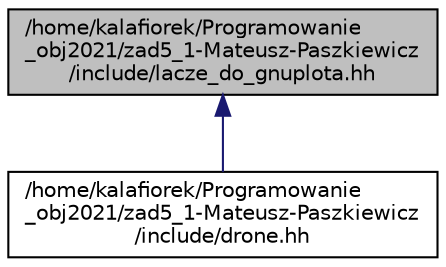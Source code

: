 digraph "/home/kalafiorek/Programowanie_obj2021/zad5_1-Mateusz-Paszkiewicz/include/lacze_do_gnuplota.hh"
{
 // LATEX_PDF_SIZE
  edge [fontname="Helvetica",fontsize="10",labelfontname="Helvetica",labelfontsize="10"];
  node [fontname="Helvetica",fontsize="10",shape=record];
  Node1 [label="/home/kalafiorek/Programowanie\l_obj2021/zad5_1-Mateusz-Paszkiewicz\l/include/lacze_do_gnuplota.hh",height=0.2,width=0.4,color="black", fillcolor="grey75", style="filled", fontcolor="black",tooltip=" "];
  Node1 -> Node2 [dir="back",color="midnightblue",fontsize="10",style="solid",fontname="Helvetica"];
  Node2 [label="/home/kalafiorek/Programowanie\l_obj2021/zad5_1-Mateusz-Paszkiewicz\l/include/drone.hh",height=0.2,width=0.4,color="black", fillcolor="white", style="filled",URL="$drone_8hh_source.html",tooltip=" "];
}
